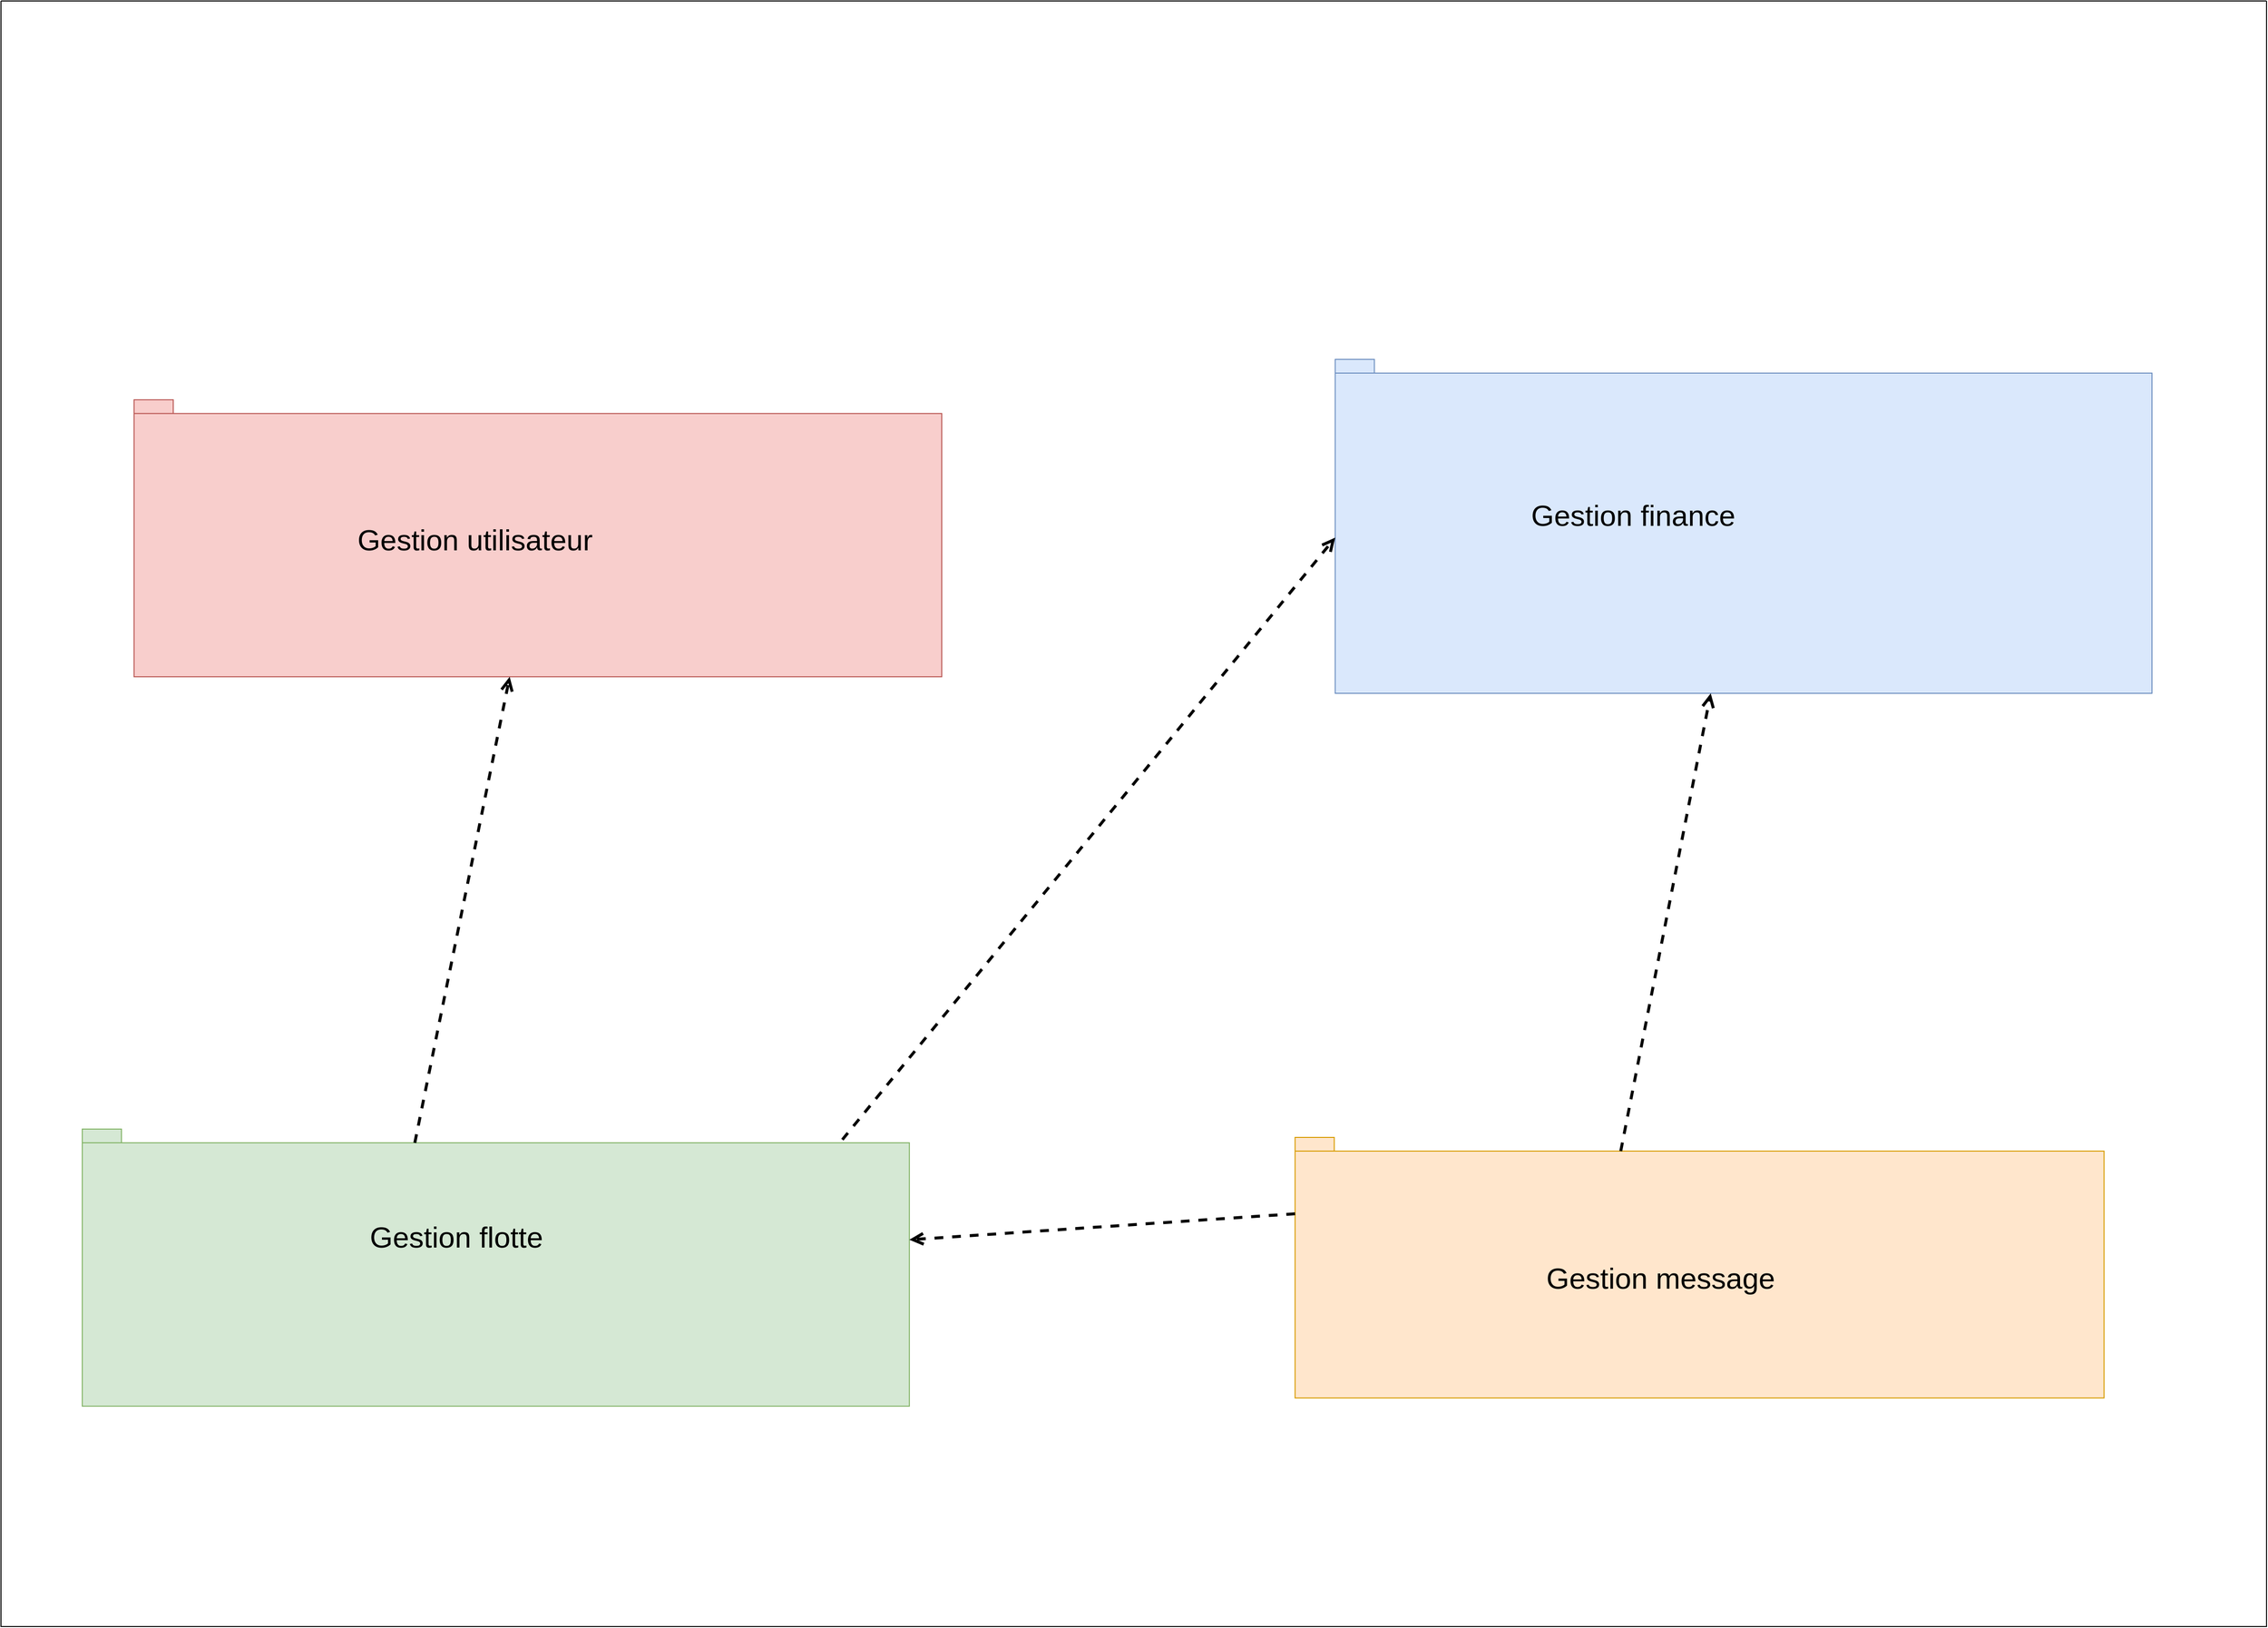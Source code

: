<mxfile version="26.0.9">
  <diagram name="Page-1" id="u_MmGl2Uzohn-uu-UCbB">
    <mxGraphModel dx="2051" dy="2097" grid="0" gridSize="10" guides="1" tooltips="1" connect="1" arrows="1" fold="1" page="1" pageScale="1" pageWidth="827" pageHeight="1169" background="#ffffff" math="0" shadow="0">
      <root>
        <mxCell id="0" />
        <mxCell id="1" parent="0" />
        <mxCell id="akLlwaxq-CUXhrBxtsqY-1" value="&#xa;" style="swimlane;startSize=0;" vertex="1" parent="1">
          <mxGeometry x="-754" y="-691" width="2313" height="1660" as="geometry" />
        </mxCell>
        <mxCell id="akLlwaxq-CUXhrBxtsqY-16" value="" style="group;fontSize=33;fontStyle=1;align=left;fontColor=#0000CC;" vertex="1" connectable="0" parent="akLlwaxq-CUXhrBxtsqY-1">
          <mxGeometry x="83" y="366" width="2113" height="1069" as="geometry" />
        </mxCell>
        <mxCell id="akLlwaxq-CUXhrBxtsqY-2" value="" style="shape=folder;fontStyle=1;spacingTop=10;tabWidth=40;tabHeight=14;tabPosition=left;html=1;whiteSpace=wrap;fillColor=#f8cecc;strokeColor=#b85450;" vertex="1" parent="akLlwaxq-CUXhrBxtsqY-16">
          <mxGeometry x="52.858" y="41.223" width="824.585" height="282.943" as="geometry" />
        </mxCell>
        <mxCell id="akLlwaxq-CUXhrBxtsqY-3" value="" style="shape=folder;fontStyle=1;spacingTop=10;tabWidth=40;tabHeight=14;tabPosition=left;html=1;whiteSpace=wrap;fillColor=#d5e8d4;strokeColor=#82b366;" vertex="1" parent="akLlwaxq-CUXhrBxtsqY-16">
          <mxGeometry y="786.057" width="844.407" height="282.943" as="geometry" />
        </mxCell>
        <mxCell id="akLlwaxq-CUXhrBxtsqY-4" value="" style="shape=folder;fontStyle=1;spacingTop=10;tabWidth=40;tabHeight=14;tabPosition=left;html=1;whiteSpace=wrap;fillColor=#dae8fc;strokeColor=#6c8ebf;" vertex="1" parent="akLlwaxq-CUXhrBxtsqY-16">
          <mxGeometry x="1279.164" width="833.836" height="341.031" as="geometry" />
        </mxCell>
        <mxCell id="akLlwaxq-CUXhrBxtsqY-5" value="" style="shape=folder;fontStyle=1;spacingTop=10;tabWidth=40;tabHeight=14;tabPosition=left;html=1;whiteSpace=wrap;labelBackgroundColor=default;fillColor=#ffe6cc;strokeColor=#d79b00;" vertex="1" parent="akLlwaxq-CUXhrBxtsqY-16">
          <mxGeometry x="1238.199" y="794.489" width="825.907" height="266.079" as="geometry" />
        </mxCell>
        <mxCell id="akLlwaxq-CUXhrBxtsqY-6" value="Gestion utilisateur" style="text;strokeColor=none;fillColor=none;html=1;align=center;verticalAlign=middle;whiteSpace=wrap;rounded=0;fontSize=30;" vertex="1" parent="akLlwaxq-CUXhrBxtsqY-16">
          <mxGeometry x="268" y="155.52" width="265.87" height="56.21" as="geometry" />
        </mxCell>
        <mxCell id="akLlwaxq-CUXhrBxtsqY-9" value="Gestion flotte" style="text;strokeColor=none;fillColor=none;html=1;align=center;verticalAlign=middle;whiteSpace=wrap;rounded=0;fontSize=30;" vertex="1" parent="akLlwaxq-CUXhrBxtsqY-16">
          <mxGeometry x="288.004" y="867.996" width="187.646" height="56.214" as="geometry" />
        </mxCell>
        <mxCell id="akLlwaxq-CUXhrBxtsqY-10" value="Gestion finance" style="text;strokeColor=none;fillColor=none;html=1;align=center;verticalAlign=middle;whiteSpace=wrap;rounded=0;fontSize=30;" vertex="1" parent="akLlwaxq-CUXhrBxtsqY-16">
          <mxGeometry x="1404" y="131.17" width="358.82" height="56.21" as="geometry" />
        </mxCell>
        <mxCell id="akLlwaxq-CUXhrBxtsqY-11" value="&lt;font&gt;Gestion message&lt;/font&gt;" style="text;strokeColor=none;fillColor=none;html=1;align=center;verticalAlign=middle;whiteSpace=wrap;rounded=0;fontSize=30;" vertex="1" parent="akLlwaxq-CUXhrBxtsqY-16">
          <mxGeometry x="1459.9" y="910" width="302.92" height="56.21" as="geometry" />
        </mxCell>
        <mxCell id="akLlwaxq-CUXhrBxtsqY-12" value="" style="endArrow=open;html=1;rounded=0;fontSize=12;startSize=8;endSize=8;curved=1;entryX=0;entryY=0;entryDx=0;entryDy=182;entryPerimeter=0;exitX=0.919;exitY=0.038;exitDx=0;exitDy=0;exitPerimeter=0;dashed=1;endFill=0;strokeWidth=3;" edge="1" parent="akLlwaxq-CUXhrBxtsqY-16" source="akLlwaxq-CUXhrBxtsqY-3" target="akLlwaxq-CUXhrBxtsqY-4">
          <mxGeometry width="50" height="50" relative="1" as="geometry">
            <mxPoint x="865.55" y="689.557" as="sourcePoint" />
            <mxPoint x="1000.338" y="815.101" as="targetPoint" />
          </mxGeometry>
        </mxCell>
        <mxCell id="akLlwaxq-CUXhrBxtsqY-13" value="" style="endArrow=open;html=1;rounded=0;fontSize=12;startSize=8;endSize=8;curved=1;exitX=0;exitY=0;exitDx=339.5;exitDy=14;exitPerimeter=0;dashed=1;endFill=0;strokeWidth=3;" edge="1" parent="akLlwaxq-CUXhrBxtsqY-16" source="akLlwaxq-CUXhrBxtsqY-3" target="akLlwaxq-CUXhrBxtsqY-2">
          <mxGeometry width="50" height="50" relative="1" as="geometry">
            <mxPoint x="878.765" y="708.294" as="sourcePoint" />
            <mxPoint x="1252.735" y="415.982" as="targetPoint" />
          </mxGeometry>
        </mxCell>
        <mxCell id="akLlwaxq-CUXhrBxtsqY-14" value="" style="endArrow=open;html=1;rounded=0;fontSize=12;startSize=8;endSize=8;curved=1;exitX=0;exitY=0;exitDx=332.5;exitDy=14;exitPerimeter=0;dashed=1;endFill=0;strokeWidth=3;" edge="1" parent="akLlwaxq-CUXhrBxtsqY-16" source="akLlwaxq-CUXhrBxtsqY-5" target="akLlwaxq-CUXhrBxtsqY-4">
          <mxGeometry width="50" height="50" relative="1" as="geometry">
            <mxPoint x="791.549" y="831.965" as="sourcePoint" />
            <mxPoint x="1292.379" y="359.769" as="targetPoint" />
          </mxGeometry>
        </mxCell>
        <mxCell id="akLlwaxq-CUXhrBxtsqY-15" value="" style="endArrow=open;html=1;rounded=0;fontSize=12;startSize=8;endSize=8;curved=1;exitX=0;exitY=0;exitDx=0;exitDy=78;exitPerimeter=0;endFill=0;dashed=1;strokeWidth=3;" edge="1" parent="akLlwaxq-CUXhrBxtsqY-16" source="akLlwaxq-CUXhrBxtsqY-5" target="akLlwaxq-CUXhrBxtsqY-3">
          <mxGeometry width="50" height="50" relative="1" as="geometry">
            <mxPoint x="1691.457" y="839.46" as="sourcePoint" />
            <mxPoint x="1704.672" y="359.769" as="targetPoint" />
          </mxGeometry>
        </mxCell>
      </root>
    </mxGraphModel>
  </diagram>
</mxfile>
